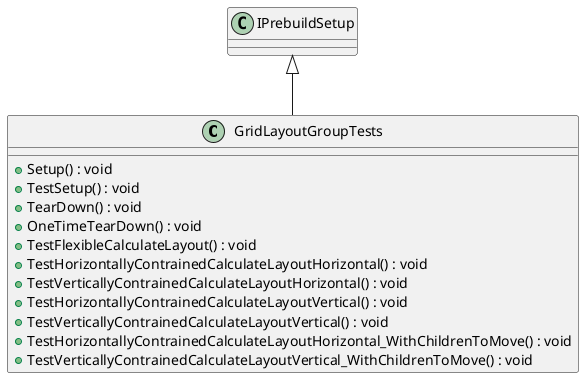 @startuml
class GridLayoutGroupTests {
    + Setup() : void
    + TestSetup() : void
    + TearDown() : void
    + OneTimeTearDown() : void
    + TestFlexibleCalculateLayout() : void
    + TestHorizontallyContrainedCalculateLayoutHorizontal() : void
    + TestVerticallyContrainedCalculateLayoutHorizontal() : void
    + TestHorizontallyContrainedCalculateLayoutVertical() : void
    + TestVerticallyContrainedCalculateLayoutVertical() : void
    + TestHorizontallyContrainedCalculateLayoutHorizontal_WithChildrenToMove() : void
    + TestVerticallyContrainedCalculateLayoutVertical_WithChildrenToMove() : void
}
IPrebuildSetup <|-- GridLayoutGroupTests
@enduml
